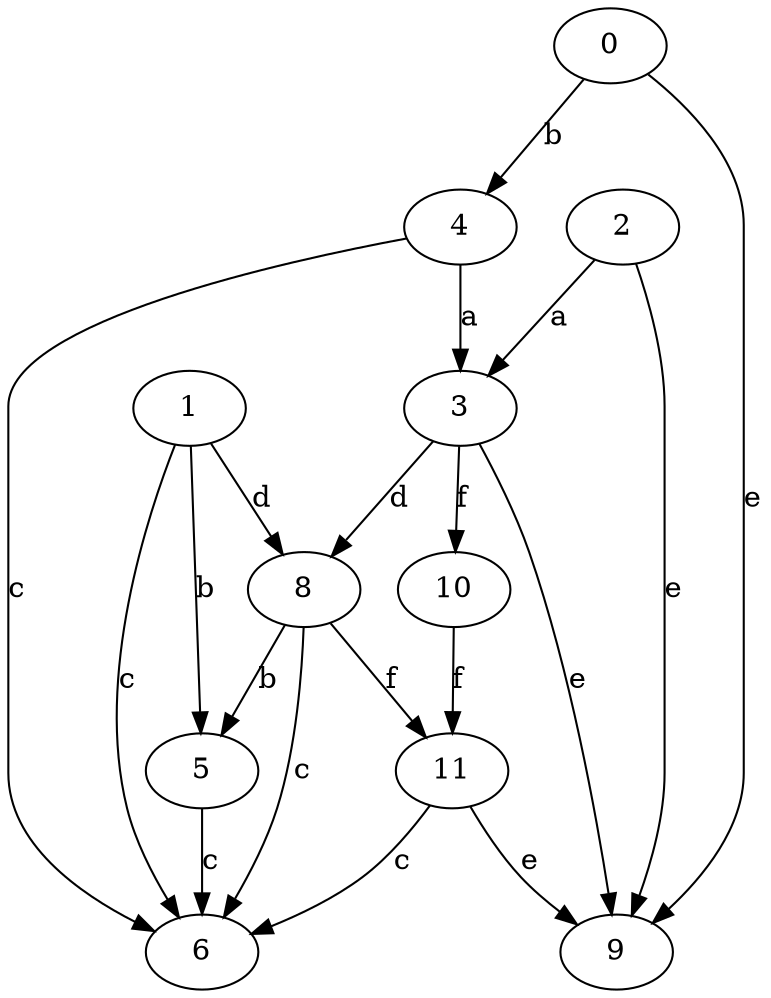 strict digraph  {
2;
3;
4;
0;
5;
6;
8;
9;
10;
11;
1;
2 -> 3  [label=a];
2 -> 9  [label=e];
3 -> 8  [label=d];
3 -> 9  [label=e];
3 -> 10  [label=f];
4 -> 3  [label=a];
4 -> 6  [label=c];
0 -> 4  [label=b];
0 -> 9  [label=e];
5 -> 6  [label=c];
8 -> 5  [label=b];
8 -> 6  [label=c];
8 -> 11  [label=f];
10 -> 11  [label=f];
11 -> 6  [label=c];
11 -> 9  [label=e];
1 -> 5  [label=b];
1 -> 6  [label=c];
1 -> 8  [label=d];
}
